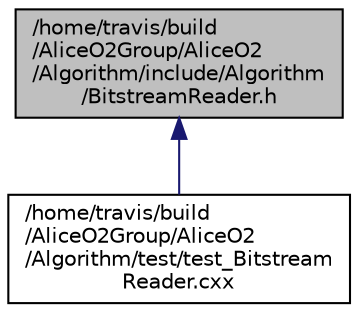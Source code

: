 digraph "/home/travis/build/AliceO2Group/AliceO2/Algorithm/include/Algorithm/BitstreamReader.h"
{
 // INTERACTIVE_SVG=YES
  bgcolor="transparent";
  edge [fontname="Helvetica",fontsize="10",labelfontname="Helvetica",labelfontsize="10"];
  node [fontname="Helvetica",fontsize="10",shape=record];
  Node1 [label="/home/travis/build\l/AliceO2Group/AliceO2\l/Algorithm/include/Algorithm\l/BitstreamReader.h",height=0.2,width=0.4,color="black", fillcolor="grey75", style="filled", fontcolor="black"];
  Node1 -> Node2 [dir="back",color="midnightblue",fontsize="10",style="solid",fontname="Helvetica"];
  Node2 [label="/home/travis/build\l/AliceO2Group/AliceO2\l/Algorithm/test/test_Bitstream\lReader.cxx",height=0.2,width=0.4,color="black",URL="$dc/d7c/test__BitstreamReader_8cxx.html",tooltip="Test program for BitstreamReader utility. "];
}

